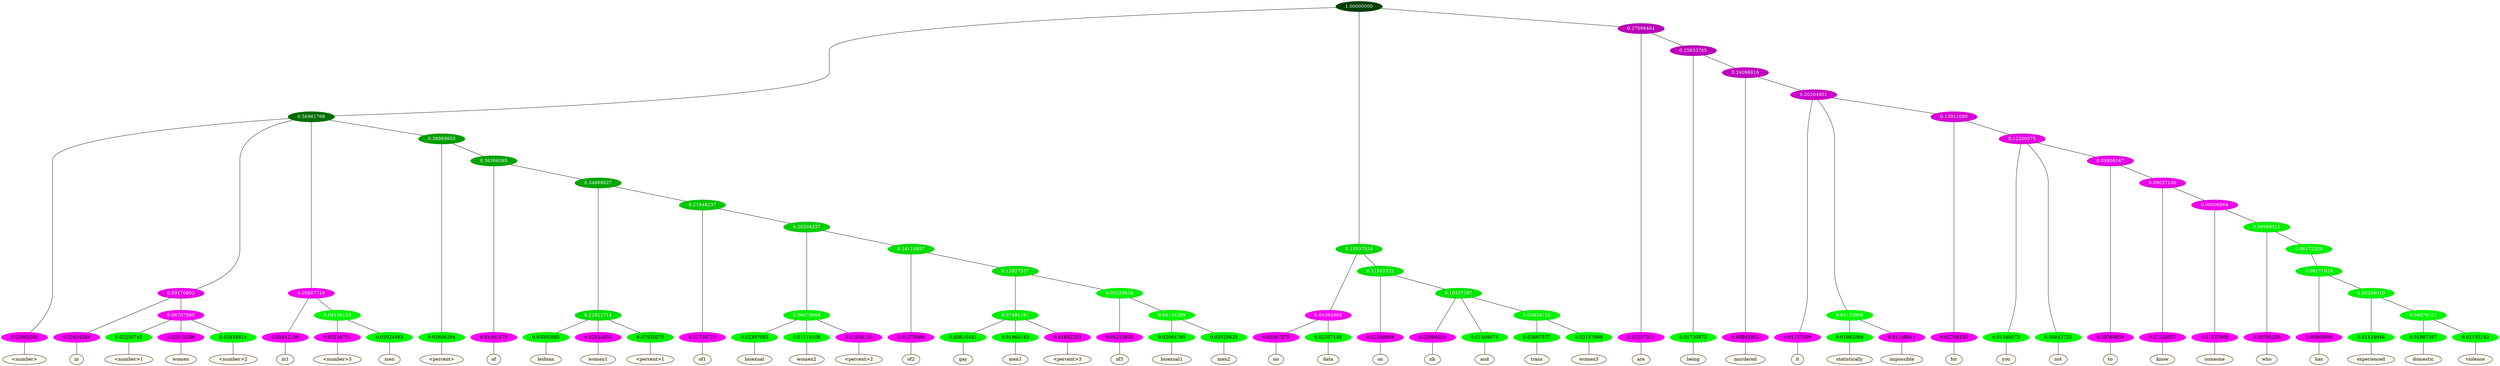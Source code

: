 graph {
	node [format=png height=0.15 nodesep=0.001 ordering=out overlap=prism overlap_scaling=0.01 ranksep=0.001 ratio=0.2 style=filled width=0.15]
	{
		rank=same
		a_w_4 [label="\<number\>" color=black fillcolor=floralwhite style="filled,solid"]
		a_w_12 [label=in color=black fillcolor=floralwhite style="filled,solid"]
		a_w_24 [label="\<number\>1" color=black fillcolor=floralwhite style="filled,solid"]
		a_w_25 [label=women color=black fillcolor=floralwhite style="filled,solid"]
		a_w_26 [label="\<number\>2" color=black fillcolor=floralwhite style="filled,solid"]
		a_w_14 [label=in1 color=black fillcolor=floralwhite style="filled,solid"]
		a_w_27 [label="\<number\>3" color=black fillcolor=floralwhite style="filled,solid"]
		a_w_28 [label=men color=black fillcolor=floralwhite style="filled,solid"]
		a_w_16 [label="\<percent\>" color=black fillcolor=floralwhite style="filled,solid"]
		a_w_29 [label=of color=black fillcolor=floralwhite style="filled,solid"]
		a_w_43 [label=lesbian color=black fillcolor=floralwhite style="filled,solid"]
		a_w_44 [label=women1 color=black fillcolor=floralwhite style="filled,solid"]
		a_w_45 [label="\<percent\>1" color=black fillcolor=floralwhite style="filled,solid"]
		a_w_46 [label=of1 color=black fillcolor=floralwhite style="filled,solid"]
		a_w_57 [label=bisexual color=black fillcolor=floralwhite style="filled,solid"]
		a_w_58 [label=women2 color=black fillcolor=floralwhite style="filled,solid"]
		a_w_59 [label="\<percent\>2" color=black fillcolor=floralwhite style="filled,solid"]
		a_w_60 [label=of2 color=black fillcolor=floralwhite style="filled,solid"]
		a_w_68 [label=gay color=black fillcolor=floralwhite style="filled,solid"]
		a_w_69 [label=men1 color=black fillcolor=floralwhite style="filled,solid"]
		a_w_70 [label="\<percent\>3" color=black fillcolor=floralwhite style="filled,solid"]
		a_w_71 [label=of3 color=black fillcolor=floralwhite style="filled,solid"]
		a_w_75 [label=bisexual1 color=black fillcolor=floralwhite style="filled,solid"]
		a_w_76 [label=men2 color=black fillcolor=floralwhite style="filled,solid"]
		a_w_18 [label=no color=black fillcolor=floralwhite style="filled,solid"]
		a_w_19 [label=data color=black fillcolor=floralwhite style="filled,solid"]
		a_w_20 [label=on color=black fillcolor=floralwhite style="filled,solid"]
		a_w_31 [label=nb color=black fillcolor=floralwhite style="filled,solid"]
		a_w_32 [label=and color=black fillcolor=floralwhite style="filled,solid"]
		a_w_38 [label=trans color=black fillcolor=floralwhite style="filled,solid"]
		a_w_39 [label=women3 color=black fillcolor=floralwhite style="filled,solid"]
		a_w_10 [label=are color=black fillcolor=floralwhite style="filled,solid"]
		a_w_22 [label=being color=black fillcolor=floralwhite style="filled,solid"]
		a_w_34 [label=murdered color=black fillcolor=floralwhite style="filled,solid"]
		a_w_40 [label=it color=black fillcolor=floralwhite style="filled,solid"]
		a_w_48 [label=statistically color=black fillcolor=floralwhite style="filled,solid"]
		a_w_49 [label=impossible color=black fillcolor=floralwhite style="filled,solid"]
		a_w_50 [label=for color=black fillcolor=floralwhite style="filled,solid"]
		a_w_54 [label=you color=black fillcolor=floralwhite style="filled,solid"]
		a_w_55 [label=not color=black fillcolor=floralwhite style="filled,solid"]
		a_w_62 [label=to color=black fillcolor=floralwhite style="filled,solid"]
		a_w_66 [label=know color=black fillcolor=floralwhite style="filled,solid"]
		a_w_73 [label=someone color=black fillcolor=floralwhite style="filled,solid"]
		a_w_77 [label=who color=black fillcolor=floralwhite style="filled,solid"]
		a_w_80 [label=has color=black fillcolor=floralwhite style="filled,solid"]
		a_w_82 [label=experienced color=black fillcolor=floralwhite style="filled,solid"]
		a_w_84 [label=domestic color=black fillcolor=floralwhite style="filled,solid"]
		a_w_85 [label=violence color=black fillcolor=floralwhite style="filled,solid"]
	}
	a_n_4 -- a_w_4
	a_n_12 -- a_w_12
	a_n_24 -- a_w_24
	a_n_25 -- a_w_25
	a_n_26 -- a_w_26
	a_n_14 -- a_w_14
	a_n_27 -- a_w_27
	a_n_28 -- a_w_28
	a_n_16 -- a_w_16
	a_n_29 -- a_w_29
	a_n_43 -- a_w_43
	a_n_44 -- a_w_44
	a_n_45 -- a_w_45
	a_n_46 -- a_w_46
	a_n_57 -- a_w_57
	a_n_58 -- a_w_58
	a_n_59 -- a_w_59
	a_n_60 -- a_w_60
	a_n_68 -- a_w_68
	a_n_69 -- a_w_69
	a_n_70 -- a_w_70
	a_n_71 -- a_w_71
	a_n_75 -- a_w_75
	a_n_76 -- a_w_76
	a_n_18 -- a_w_18
	a_n_19 -- a_w_19
	a_n_20 -- a_w_20
	a_n_31 -- a_w_31
	a_n_32 -- a_w_32
	a_n_38 -- a_w_38
	a_n_39 -- a_w_39
	a_n_10 -- a_w_10
	a_n_22 -- a_w_22
	a_n_34 -- a_w_34
	a_n_40 -- a_w_40
	a_n_48 -- a_w_48
	a_n_49 -- a_w_49
	a_n_50 -- a_w_50
	a_n_54 -- a_w_54
	a_n_55 -- a_w_55
	a_n_62 -- a_w_62
	a_n_66 -- a_w_66
	a_n_73 -- a_w_73
	a_n_77 -- a_w_77
	a_n_80 -- a_w_80
	a_n_82 -- a_w_82
	a_n_84 -- a_w_84
	a_n_85 -- a_w_85
	{
		rank=same
		a_n_4 [label=0.02982385 color="0.835 1.000 0.970" fontcolor=black]
		a_n_12 [label=0.02454384 color="0.835 1.000 0.975" fontcolor=black]
		a_n_24 [label=0.02250741 color="0.334 1.000 0.977" fontcolor=black]
		a_n_25 [label=0.02019286 color="0.835 1.000 0.980" fontcolor=black]
		a_n_26 [label=0.02434814 color="0.334 1.000 0.976" fontcolor=black]
		a_n_14 [label=0.01651166 color="0.835 1.000 0.983" fontcolor=black]
		a_n_27 [label=0.02126711 color="0.835 1.000 0.979" fontcolor=black]
		a_n_28 [label=0.02024463 color="0.334 1.000 0.980" fontcolor=black]
		a_n_16 [label=0.02606294 color="0.334 1.000 0.974" fontcolor=black]
		a_n_29 [label=0.01461478 color="0.835 1.000 0.985" fontcolor=black]
		a_n_43 [label=0.03055885 color="0.334 1.000 0.969" fontcolor=black]
		a_n_44 [label=0.02814950 color="0.835 1.000 0.972" fontcolor=black]
		a_n_45 [label=0.07035070 color="0.334 1.000 0.930" fontcolor=black]
		a_n_46 [label=0.01730719 color="0.835 1.000 0.983" fontcolor=black]
		a_n_57 [label=0.02397082 color="0.334 1.000 0.976" fontcolor=black]
		a_n_58 [label=0.01716108 color="0.334 1.000 0.983" fontcolor=black]
		a_n_59 [label=0.01959153 color="0.835 1.000 0.980" fontcolor=black]
		a_n_60 [label=0.01270066 color="0.835 1.000 0.987" fontcolor=black]
		a_n_68 [label=0.03610441 color="0.334 1.000 0.964" fontcolor=black]
		a_n_69 [label=0.01964143 color="0.334 1.000 0.980" fontcolor=black]
		a_n_70 [label=0.01892253 color="0.835 1.000 0.981" fontcolor=black]
		a_n_71 [label=0.01215936 color="0.835 1.000 0.988" fontcolor=black]
		a_n_75 [label=0.02064765 color="0.334 1.000 0.979" fontcolor=black]
		a_n_76 [label=0.02025633 color="0.334 1.000 0.980" fontcolor=black]
		a_n_18 [label=0.01867979 color="0.835 1.000 0.981" fontcolor=black]
		a_n_19 [label=0.02507148 color="0.334 1.000 0.975" fontcolor=black]
		a_n_20 [label=0.01208894 color="0.835 1.000 0.988" fontcolor=black]
		a_n_31 [label=0.02986553 color="0.835 1.000 0.970" fontcolor=black]
		a_n_32 [label=0.01509474 color="0.334 1.000 0.985" fontcolor=black]
		a_n_38 [label=0.03667577 color="0.334 1.000 0.963" fontcolor=black]
		a_n_39 [label=0.02157989 color="0.334 1.000 0.978" fontcolor=black]
		a_n_10 [label=0.01257372 color="0.835 1.000 0.987" fontcolor=black]
		a_n_22 [label=0.01730872 color="0.334 1.000 0.983" fontcolor=black]
		a_n_34 [label=0.03882902 color="0.835 1.000 0.961" fontcolor=black]
		a_n_40 [label=0.01157609 color="0.835 1.000 0.988" fontcolor=black]
		a_n_48 [label=0.01982869 color="0.334 1.000 0.980" fontcolor=black]
		a_n_49 [label=0.01148841 color="0.835 1.000 0.989" fontcolor=black]
		a_n_50 [label=0.03708130 color="0.835 1.000 0.963" fontcolor=black]
		a_n_54 [label=0.01548072 color="0.334 1.000 0.985" fontcolor=black]
		a_n_55 [label=0.00842722 color="0.334 1.000 0.992" fontcolor=black]
		a_n_62 [label=0.00768854 color="0.835 1.000 0.992" fontcolor=black]
		a_n_66 [label=0.01028927 color="0.835 1.000 0.990" fontcolor=black]
		a_n_73 [label=0.01037608 color="0.835 1.000 0.990" fontcolor=black]
		a_n_77 [label=0.00795509 color="0.835 1.000 0.992" fontcolor=black]
		a_n_80 [label=0.00965698 color="0.835 1.000 0.990" fontcolor=black]
		a_n_82 [label=0.01124946 color="0.334 1.000 0.989" fontcolor=black]
		a_n_84 [label=0.01887367 color="0.334 1.000 0.981" fontcolor=black]
		a_n_85 [label=0.02185142 color="0.334 1.000 0.978" fontcolor=black]
	}
	a_n_0 [label=1.00000000 color="0.334 1.000 0.250" fontcolor=grey99]
	a_n_1 [label=0.56961768 color="0.334 1.000 0.430" fontcolor=grey99]
	a_n_0 -- a_n_1
	a_n_2 [label=0.15937524 color="0.334 1.000 0.841" fontcolor=grey99]
	a_n_0 -- a_n_2
	a_n_3 [label=0.27098464 color="0.835 1.000 0.729" fontcolor=grey99]
	a_n_0 -- a_n_3
	a_n_1 -- a_n_4
	a_n_5 [label=0.09170803 color="0.835 1.000 0.908" fontcolor=grey99]
	a_n_1 -- a_n_5
	a_n_6 [label=0.05807710 color="0.835 1.000 0.942" fontcolor=grey99]
	a_n_1 -- a_n_6
	a_n_7 [label=0.38989850 color="0.334 1.000 0.610" fontcolor=grey99]
	a_n_1 -- a_n_7
	a_n_8 [label=0.04384983 color="0.835 1.000 0.956" fontcolor=grey99]
	a_n_2 -- a_n_8
	a_n_9 [label=0.11552322 color="0.334 1.000 0.884" fontcolor=grey99]
	a_n_2 -- a_n_9
	a_n_3 -- a_n_10
	a_n_11 [label=0.25833765 color="0.835 1.000 0.742" fontcolor=grey99]
	a_n_3 -- a_n_11
	a_n_5 -- a_n_12
	a_n_13 [label=0.06707880 color="0.835 1.000 0.933" fontcolor=grey99]
	a_n_5 -- a_n_13
	a_n_6 -- a_n_14
	a_n_15 [label=0.04156153 color="0.334 1.000 0.958" fontcolor=grey99]
	a_n_6 -- a_n_15
	a_n_7 -- a_n_16
	a_n_17 [label=0.36366395 color="0.334 1.000 0.636" fontcolor=grey99]
	a_n_7 -- a_n_17
	a_n_8 -- a_n_18
	a_n_8 -- a_n_19
	a_n_9 -- a_n_20
	a_n_21 [label=0.10337397 color="0.334 1.000 0.897" fontcolor=grey99]
	a_n_9 -- a_n_21
	a_n_11 -- a_n_22
	a_n_23 [label=0.24096816 color="0.835 1.000 0.759" fontcolor=grey99]
	a_n_11 -- a_n_23
	a_n_13 -- a_n_24
	a_n_13 -- a_n_25
	a_n_13 -- a_n_26
	a_n_15 -- a_n_27
	a_n_15 -- a_n_28
	a_n_17 -- a_n_29
	a_n_30 [label=0.34888627 color="0.334 1.000 0.651" fontcolor=grey99]
	a_n_17 -- a_n_30
	a_n_21 -- a_n_31
	a_n_21 -- a_n_32
	a_n_33 [label=0.05834122 color="0.334 1.000 0.942" fontcolor=grey99]
	a_n_21 -- a_n_33
	a_n_23 -- a_n_34
	a_n_35 [label=0.20204801 color="0.835 1.000 0.798" fontcolor=grey99]
	a_n_23 -- a_n_35
	a_n_36 [label=0.12921714 color="0.334 1.000 0.871" fontcolor=grey99]
	a_n_30 -- a_n_36
	a_n_37 [label=0.21948237 color="0.334 1.000 0.781" fontcolor=grey99]
	a_n_30 -- a_n_37
	a_n_33 -- a_n_38
	a_n_33 -- a_n_39
	a_n_35 -- a_n_40
	a_n_41 [label=0.03133966 color="0.334 1.000 0.969" fontcolor=grey99]
	a_n_35 -- a_n_41
	a_n_42 [label=0.15911080 color="0.835 1.000 0.841" fontcolor=grey99]
	a_n_35 -- a_n_42
	a_n_36 -- a_n_43
	a_n_36 -- a_n_44
	a_n_36 -- a_n_45
	a_n_37 -- a_n_46
	a_n_47 [label=0.20204337 color="0.334 1.000 0.798" fontcolor=grey99]
	a_n_37 -- a_n_47
	a_n_41 -- a_n_48
	a_n_41 -- a_n_49
	a_n_42 -- a_n_50
	a_n_51 [label=0.12200075 color="0.835 1.000 0.878" fontcolor=grey99]
	a_n_42 -- a_n_51
	a_n_52 [label=0.06078669 color="0.334 1.000 0.939" fontcolor=grey99]
	a_n_47 -- a_n_52
	a_n_53 [label=0.14110857 color="0.334 1.000 0.859" fontcolor=grey99]
	a_n_47 -- a_n_53
	a_n_51 -- a_n_54
	a_n_51 -- a_n_55
	a_n_56 [label=0.09808167 color="0.835 1.000 0.902" fontcolor=grey99]
	a_n_51 -- a_n_56
	a_n_52 -- a_n_57
	a_n_52 -- a_n_58
	a_n_52 -- a_n_59
	a_n_53 -- a_n_60
	a_n_61 [label=0.12827337 color="0.334 1.000 0.872" fontcolor=grey99]
	a_n_53 -- a_n_61
	a_n_56 -- a_n_62
	a_n_63 [label=0.09037140 color="0.835 1.000 0.910" fontcolor=grey99]
	a_n_56 -- a_n_63
	a_n_64 [label=0.07481181 color="0.334 1.000 0.925" fontcolor=grey99]
	a_n_61 -- a_n_64
	a_n_65 [label=0.05329638 color="0.334 1.000 0.947" fontcolor=grey99]
	a_n_61 -- a_n_65
	a_n_63 -- a_n_66
	a_n_67 [label=0.08006864 color="0.835 1.000 0.920" fontcolor=grey99]
	a_n_63 -- a_n_67
	a_n_64 -- a_n_68
	a_n_64 -- a_n_69
	a_n_64 -- a_n_70
	a_n_65 -- a_n_71
	a_n_72 [label=0.04104289 color="0.334 1.000 0.959" fontcolor=grey99]
	a_n_65 -- a_n_72
	a_n_67 -- a_n_73
	a_n_74 [label=0.06968311 color="0.334 1.000 0.930" fontcolor=grey99]
	a_n_67 -- a_n_74
	a_n_72 -- a_n_75
	a_n_72 -- a_n_76
	a_n_74 -- a_n_77
	a_n_78 [label=0.06172329 color="0.334 1.000 0.938" fontcolor=grey99]
	a_n_74 -- a_n_78
	a_n_79 [label=0.06171019 color="0.334 1.000 0.938" fontcolor=grey99]
	a_n_78 -- a_n_79
	a_n_79 -- a_n_80
	a_n_81 [label=0.05204010 color="0.334 1.000 0.948" fontcolor=grey99]
	a_n_79 -- a_n_81
	a_n_81 -- a_n_82
	a_n_83 [label=0.04076101 color="0.334 1.000 0.959" fontcolor=grey99]
	a_n_81 -- a_n_83
	a_n_83 -- a_n_84
	a_n_83 -- a_n_85
}
